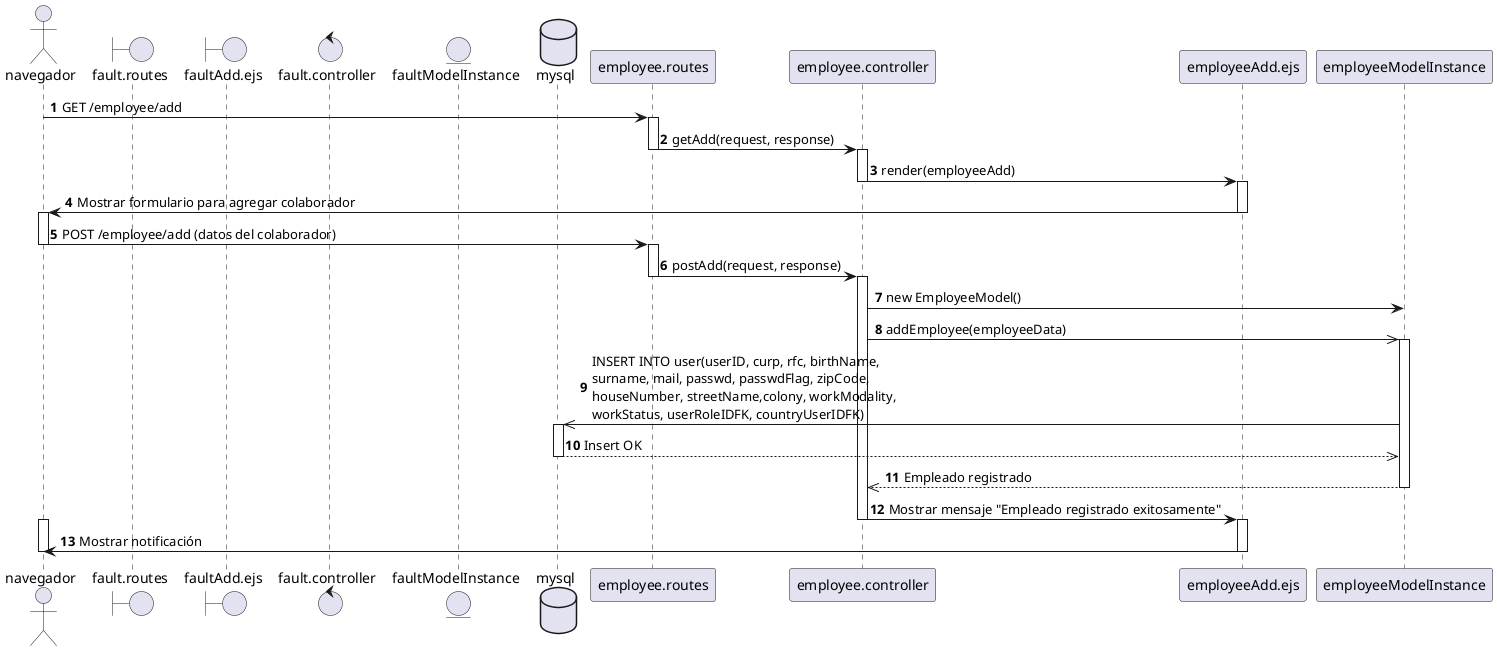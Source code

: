 @startuml CU01 - Super admin registra alta de empleado
actor navegador
boundary fault.routes
boundary faultAdd.ejs
control fault.controller
entity faultModelInstance
database mysql

autonumber
navegador -> employee.routes : GET /employee/add
activate employee.routes

employee.routes -> employee.controller: getAdd(request, response)
deactivate employee.routes
activate employee.controller

employee.controller -> employeeAdd.ejs: render(employeeAdd)
deactivate employee.controller
activate employeeAdd.ejs

employeeAdd.ejs -> navegador : Mostrar formulario para agregar colaborador
deactivate employeeAdd.ejs
activate navegador

navegador -> employee.routes : POST /employee/add (datos del colaborador)
deactivate navegador
activate employee.routes

employee.routes -> employee.controller : postAdd(request, response)
deactivate employee.routes
activate employee.controller

employee.controller -> employeeModelInstance : new EmployeeModel()

employee.controller ->> employeeModelInstance : addEmployee(employeeData)
activate employeeModelInstance

employeeModelInstance ->> mysql : INSERT INTO user(userID, curp, rfc, birthName,\nsurname, mail, passwd, passwdFlag, zipCode,\nhouseNumber, streetName,colony, workModality,\nworkStatus, userRoleIDFK, countryUserIDFK)
activate mysql
mysql -->> employeeModelInstance : Insert OK
deactivate mysql
employeeModelInstance -->> employee.controller : Empleado registrado
deactivate employeeModelInstance

employee.controller -> employeeAdd.ejs : Mostrar mensaje "Empleado registrado exitosamente"
deactivate employee.controller
activate employeeAdd.ejs
activate navegador
employeeAdd.ejs -> navegador : Mostrar notificación
deactivate navegador
deactivate employeeAdd.ejs
deactivate employee.routes
@enduml